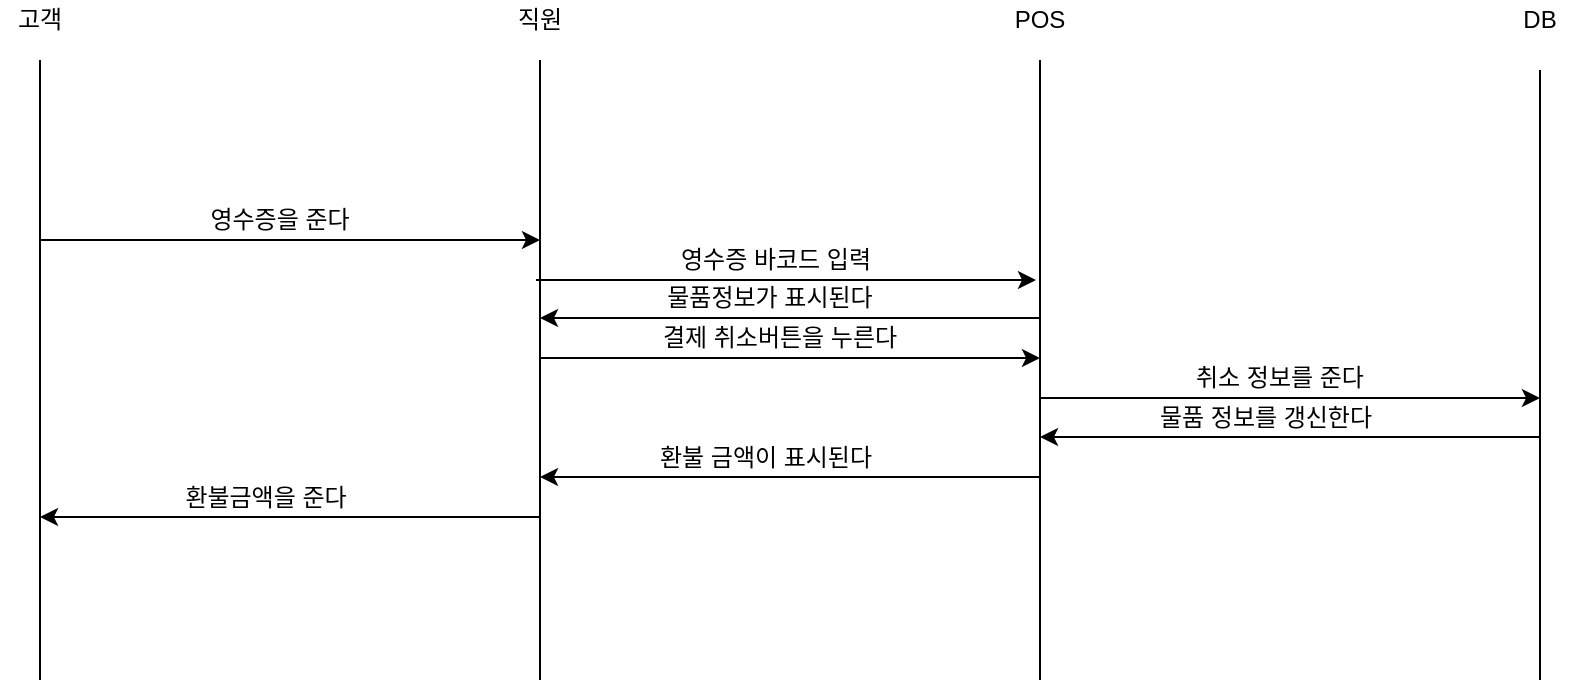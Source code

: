 <mxfile version="12.0.3" type="github" pages="1"><diagram id="XCAp7Ozz2RY3W3JQlp97" name="Page-1"><mxGraphModel dx="1056" dy="577" grid="1" gridSize="10" guides="1" tooltips="1" connect="1" arrows="1" fold="1" page="1" pageScale="1" pageWidth="827" pageHeight="1169" math="0" shadow="0"><root><mxCell id="0"/><mxCell id="1" parent="0"/><mxCell id="zDBxm127bOJmQzqtIH9V-1" value="" style="endArrow=none;html=1;" edge="1" parent="1"><mxGeometry width="50" height="50" relative="1" as="geometry"><mxPoint x="40" y="440" as="sourcePoint"/><mxPoint x="40" y="130" as="targetPoint"/></mxGeometry></mxCell><mxCell id="zDBxm127bOJmQzqtIH9V-2" value="" style="endArrow=none;html=1;" edge="1" parent="1"><mxGeometry width="50" height="50" relative="1" as="geometry"><mxPoint x="290" y="440" as="sourcePoint"/><mxPoint x="290" y="130" as="targetPoint"/></mxGeometry></mxCell><mxCell id="zDBxm127bOJmQzqtIH9V-3" value="" style="endArrow=none;html=1;" edge="1" parent="1"><mxGeometry width="50" height="50" relative="1" as="geometry"><mxPoint x="540" y="440" as="sourcePoint"/><mxPoint x="540" y="130" as="targetPoint"/></mxGeometry></mxCell><mxCell id="zDBxm127bOJmQzqtIH9V-4" value="" style="endArrow=none;html=1;" edge="1" parent="1"><mxGeometry width="50" height="50" relative="1" as="geometry"><mxPoint x="790" y="440" as="sourcePoint"/><mxPoint x="790" y="135" as="targetPoint"/></mxGeometry></mxCell><mxCell id="zDBxm127bOJmQzqtIH9V-5" value="고객" style="text;html=1;strokeColor=none;fillColor=none;align=center;verticalAlign=middle;whiteSpace=wrap;rounded=0;" vertex="1" parent="1"><mxGeometry x="20" y="100" width="40" height="20" as="geometry"/></mxCell><mxCell id="zDBxm127bOJmQzqtIH9V-6" value="POS" style="text;html=1;strokeColor=none;fillColor=none;align=center;verticalAlign=middle;whiteSpace=wrap;rounded=0;" vertex="1" parent="1"><mxGeometry x="520" y="100" width="40" height="20" as="geometry"/></mxCell><mxCell id="zDBxm127bOJmQzqtIH9V-7" value="직원" style="text;html=1;strokeColor=none;fillColor=none;align=center;verticalAlign=middle;whiteSpace=wrap;rounded=0;" vertex="1" parent="1"><mxGeometry x="270" y="100" width="40" height="20" as="geometry"/></mxCell><mxCell id="zDBxm127bOJmQzqtIH9V-8" value="DB" style="text;html=1;strokeColor=none;fillColor=none;align=center;verticalAlign=middle;whiteSpace=wrap;rounded=0;" vertex="1" parent="1"><mxGeometry x="770" y="100" width="40" height="20" as="geometry"/></mxCell><mxCell id="zDBxm127bOJmQzqtIH9V-9" value="" style="endArrow=classic;html=1;" edge="1" parent="1"><mxGeometry width="50" height="50" relative="1" as="geometry"><mxPoint x="40" y="220" as="sourcePoint"/><mxPoint x="290" y="220" as="targetPoint"/></mxGeometry></mxCell><mxCell id="zDBxm127bOJmQzqtIH9V-10" value="영수증을 준다" style="text;html=1;strokeColor=none;fillColor=none;align=center;verticalAlign=middle;whiteSpace=wrap;rounded=0;" vertex="1" parent="1"><mxGeometry x="80" y="200" width="160" height="20" as="geometry"/></mxCell><mxCell id="zDBxm127bOJmQzqtIH9V-11" value="" style="endArrow=classic;html=1;" edge="1" parent="1"><mxGeometry width="50" height="50" relative="1" as="geometry"><mxPoint x="288" y="240" as="sourcePoint"/><mxPoint x="538" y="240" as="targetPoint"/></mxGeometry></mxCell><mxCell id="zDBxm127bOJmQzqtIH9V-12" value="영수증 바코드 입력" style="text;html=1;strokeColor=none;fillColor=none;align=center;verticalAlign=middle;whiteSpace=wrap;rounded=0;" vertex="1" parent="1"><mxGeometry x="328" y="220" width="160" height="20" as="geometry"/></mxCell><mxCell id="zDBxm127bOJmQzqtIH9V-13" value="" style="endArrow=classic;html=1;" edge="1" parent="1"><mxGeometry width="50" height="50" relative="1" as="geometry"><mxPoint x="540" y="259" as="sourcePoint"/><mxPoint x="290" y="259" as="targetPoint"/></mxGeometry></mxCell><mxCell id="zDBxm127bOJmQzqtIH9V-14" value="물품정보가 표시된다" style="text;html=1;strokeColor=none;fillColor=none;align=center;verticalAlign=middle;whiteSpace=wrap;rounded=0;" vertex="1" parent="1"><mxGeometry x="350" y="239" width="110" height="20" as="geometry"/></mxCell><mxCell id="zDBxm127bOJmQzqtIH9V-15" value="" style="endArrow=classic;html=1;" edge="1" parent="1"><mxGeometry width="50" height="50" relative="1" as="geometry"><mxPoint x="290" y="279" as="sourcePoint"/><mxPoint x="540" y="279" as="targetPoint"/></mxGeometry></mxCell><mxCell id="zDBxm127bOJmQzqtIH9V-16" value="결제 취소버튼을 누른다" style="text;html=1;strokeColor=none;fillColor=none;align=center;verticalAlign=middle;whiteSpace=wrap;rounded=0;" vertex="1" parent="1"><mxGeometry x="330" y="259" width="160" height="20" as="geometry"/></mxCell><mxCell id="zDBxm127bOJmQzqtIH9V-23" value="" style="endArrow=classic;html=1;" edge="1" parent="1"><mxGeometry width="50" height="50" relative="1" as="geometry"><mxPoint x="540" y="338.5" as="sourcePoint"/><mxPoint x="290" y="338.5" as="targetPoint"/></mxGeometry></mxCell><mxCell id="zDBxm127bOJmQzqtIH9V-24" value="환불 금액이 표시된다" style="text;html=1;strokeColor=none;fillColor=none;align=center;verticalAlign=middle;whiteSpace=wrap;rounded=0;" vertex="1" parent="1"><mxGeometry x="348" y="319" width="110" height="20" as="geometry"/></mxCell><mxCell id="zDBxm127bOJmQzqtIH9V-29" value="" style="endArrow=classic;html=1;" edge="1" parent="1"><mxGeometry width="50" height="50" relative="1" as="geometry"><mxPoint x="540" y="299" as="sourcePoint"/><mxPoint x="790" y="299" as="targetPoint"/></mxGeometry></mxCell><mxCell id="zDBxm127bOJmQzqtIH9V-30" value="취소 정보를 준다" style="text;html=1;strokeColor=none;fillColor=none;align=center;verticalAlign=middle;whiteSpace=wrap;rounded=0;" vertex="1" parent="1"><mxGeometry x="580" y="279" width="160" height="20" as="geometry"/></mxCell><mxCell id="zDBxm127bOJmQzqtIH9V-31" value="" style="endArrow=classic;html=1;" edge="1" parent="1"><mxGeometry width="50" height="50" relative="1" as="geometry"><mxPoint x="790" y="318.5" as="sourcePoint"/><mxPoint x="540" y="318.5" as="targetPoint"/></mxGeometry></mxCell><mxCell id="zDBxm127bOJmQzqtIH9V-32" value="물품 정보를 갱신한다" style="text;html=1;strokeColor=none;fillColor=none;align=center;verticalAlign=middle;whiteSpace=wrap;rounded=0;" vertex="1" parent="1"><mxGeometry x="598" y="299" width="110" height="20" as="geometry"/></mxCell><mxCell id="zDBxm127bOJmQzqtIH9V-37" value="" style="endArrow=classic;html=1;" edge="1" parent="1"><mxGeometry width="50" height="50" relative="1" as="geometry"><mxPoint x="290" y="358.5" as="sourcePoint"/><mxPoint x="40" y="358.5" as="targetPoint"/></mxGeometry></mxCell><mxCell id="zDBxm127bOJmQzqtIH9V-38" value="환불금액을 준다" style="text;html=1;strokeColor=none;fillColor=none;align=center;verticalAlign=middle;whiteSpace=wrap;rounded=0;" vertex="1" parent="1"><mxGeometry x="98" y="339" width="110" height="20" as="geometry"/></mxCell></root></mxGraphModel></diagram></mxfile>